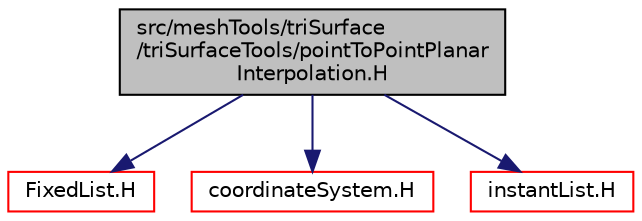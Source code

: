 digraph "src/meshTools/triSurface/triSurfaceTools/pointToPointPlanarInterpolation.H"
{
  bgcolor="transparent";
  edge [fontname="Helvetica",fontsize="10",labelfontname="Helvetica",labelfontsize="10"];
  node [fontname="Helvetica",fontsize="10",shape=record];
  Node0 [label="src/meshTools/triSurface\l/triSurfaceTools/pointToPointPlanar\lInterpolation.H",height=0.2,width=0.4,color="black", fillcolor="grey75", style="filled", fontcolor="black"];
  Node0 -> Node1 [color="midnightblue",fontsize="10",style="solid",fontname="Helvetica"];
  Node1 [label="FixedList.H",height=0.2,width=0.4,color="red",URL="$a09344.html"];
  Node0 -> Node70 [color="midnightblue",fontsize="10",style="solid",fontname="Helvetica"];
  Node70 [label="coordinateSystem.H",height=0.2,width=0.4,color="red",URL="$a08207.html"];
  Node0 -> Node237 [color="midnightblue",fontsize="10",style="solid",fontname="Helvetica"];
  Node237 [label="instantList.H",height=0.2,width=0.4,color="red",URL="$a10013.html"];
}
